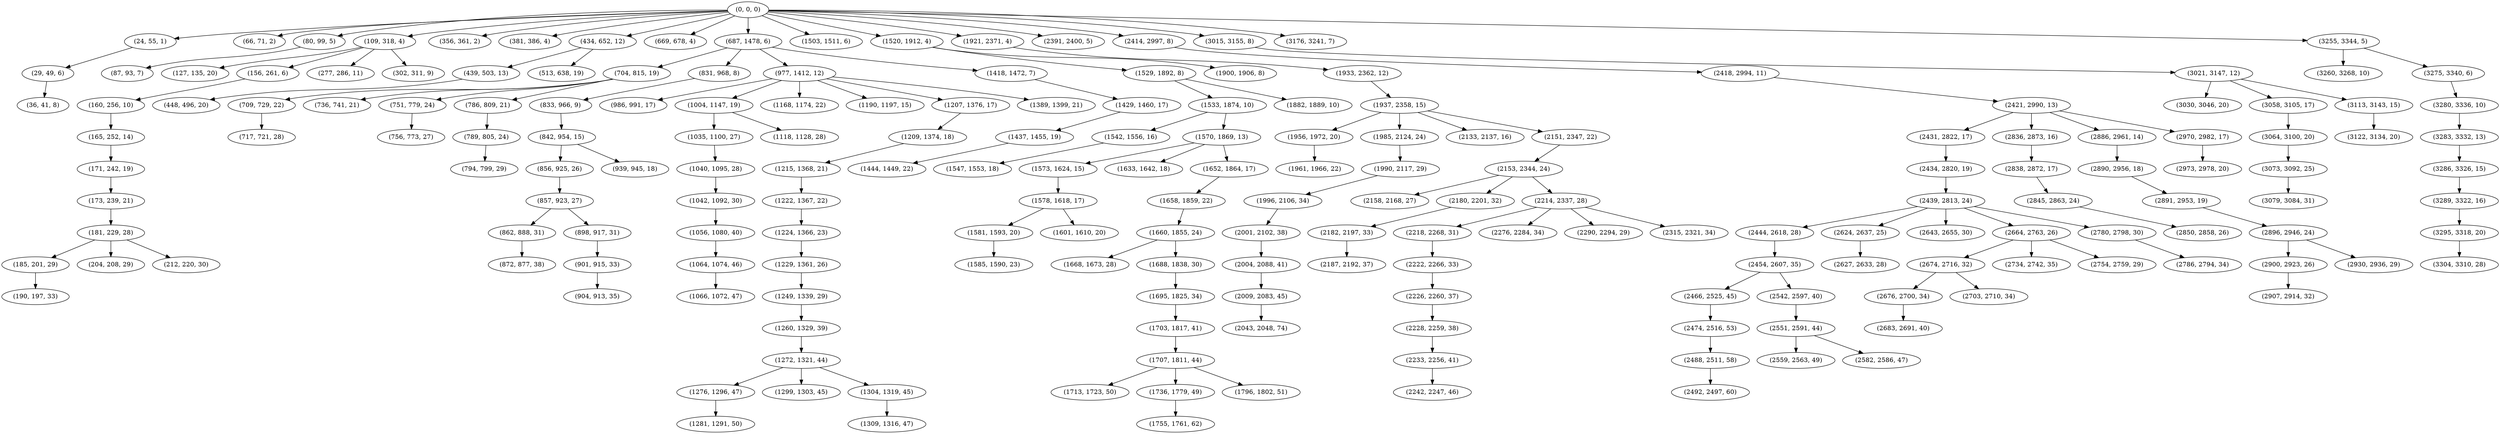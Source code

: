 digraph tree {
    "(0, 0, 0)";
    "(24, 55, 1)";
    "(29, 49, 6)";
    "(36, 41, 8)";
    "(66, 71, 2)";
    "(80, 99, 5)";
    "(87, 93, 7)";
    "(109, 318, 4)";
    "(127, 135, 20)";
    "(156, 261, 6)";
    "(160, 256, 10)";
    "(165, 252, 14)";
    "(171, 242, 19)";
    "(173, 239, 21)";
    "(181, 229, 28)";
    "(185, 201, 29)";
    "(190, 197, 33)";
    "(204, 208, 29)";
    "(212, 220, 30)";
    "(277, 286, 11)";
    "(302, 311, 9)";
    "(356, 361, 2)";
    "(381, 386, 4)";
    "(434, 652, 12)";
    "(439, 503, 13)";
    "(448, 496, 20)";
    "(513, 638, 19)";
    "(669, 678, 4)";
    "(687, 1478, 6)";
    "(704, 815, 19)";
    "(709, 729, 22)";
    "(717, 721, 28)";
    "(736, 741, 21)";
    "(751, 779, 24)";
    "(756, 773, 27)";
    "(786, 809, 21)";
    "(789, 805, 24)";
    "(794, 799, 29)";
    "(831, 968, 8)";
    "(833, 966, 9)";
    "(842, 954, 15)";
    "(856, 925, 26)";
    "(857, 923, 27)";
    "(862, 888, 31)";
    "(872, 877, 38)";
    "(898, 917, 31)";
    "(901, 915, 33)";
    "(904, 913, 35)";
    "(939, 945, 18)";
    "(977, 1412, 12)";
    "(986, 991, 17)";
    "(1004, 1147, 19)";
    "(1035, 1100, 27)";
    "(1040, 1095, 28)";
    "(1042, 1092, 30)";
    "(1056, 1080, 40)";
    "(1064, 1074, 46)";
    "(1066, 1072, 47)";
    "(1118, 1128, 28)";
    "(1168, 1174, 22)";
    "(1190, 1197, 15)";
    "(1207, 1376, 17)";
    "(1209, 1374, 18)";
    "(1215, 1368, 21)";
    "(1222, 1367, 22)";
    "(1224, 1366, 23)";
    "(1229, 1361, 26)";
    "(1249, 1339, 29)";
    "(1260, 1329, 39)";
    "(1272, 1321, 44)";
    "(1276, 1296, 47)";
    "(1281, 1291, 50)";
    "(1299, 1303, 45)";
    "(1304, 1319, 45)";
    "(1309, 1316, 47)";
    "(1389, 1399, 21)";
    "(1418, 1472, 7)";
    "(1429, 1460, 17)";
    "(1437, 1455, 19)";
    "(1444, 1449, 22)";
    "(1503, 1511, 6)";
    "(1520, 1912, 4)";
    "(1529, 1892, 8)";
    "(1533, 1874, 10)";
    "(1542, 1556, 16)";
    "(1547, 1553, 18)";
    "(1570, 1869, 13)";
    "(1573, 1624, 15)";
    "(1578, 1618, 17)";
    "(1581, 1593, 20)";
    "(1585, 1590, 23)";
    "(1601, 1610, 20)";
    "(1633, 1642, 18)";
    "(1652, 1864, 17)";
    "(1658, 1859, 22)";
    "(1660, 1855, 24)";
    "(1668, 1673, 28)";
    "(1688, 1838, 30)";
    "(1695, 1825, 34)";
    "(1703, 1817, 41)";
    "(1707, 1811, 44)";
    "(1713, 1723, 50)";
    "(1736, 1779, 49)";
    "(1755, 1761, 62)";
    "(1796, 1802, 51)";
    "(1882, 1889, 10)";
    "(1900, 1906, 8)";
    "(1921, 2371, 4)";
    "(1933, 2362, 12)";
    "(1937, 2358, 15)";
    "(1956, 1972, 20)";
    "(1961, 1966, 22)";
    "(1985, 2124, 24)";
    "(1990, 2117, 29)";
    "(1996, 2106, 34)";
    "(2001, 2102, 38)";
    "(2004, 2088, 41)";
    "(2009, 2083, 45)";
    "(2043, 2048, 74)";
    "(2133, 2137, 16)";
    "(2151, 2347, 22)";
    "(2153, 2344, 24)";
    "(2158, 2168, 27)";
    "(2180, 2201, 32)";
    "(2182, 2197, 33)";
    "(2187, 2192, 37)";
    "(2214, 2337, 28)";
    "(2218, 2268, 31)";
    "(2222, 2266, 33)";
    "(2226, 2260, 37)";
    "(2228, 2259, 38)";
    "(2233, 2256, 41)";
    "(2242, 2247, 46)";
    "(2276, 2284, 34)";
    "(2290, 2294, 29)";
    "(2315, 2321, 34)";
    "(2391, 2400, 5)";
    "(2414, 2997, 8)";
    "(2418, 2994, 11)";
    "(2421, 2990, 13)";
    "(2431, 2822, 17)";
    "(2434, 2820, 19)";
    "(2439, 2813, 24)";
    "(2444, 2618, 28)";
    "(2454, 2607, 35)";
    "(2466, 2525, 45)";
    "(2474, 2516, 53)";
    "(2488, 2511, 58)";
    "(2492, 2497, 60)";
    "(2542, 2597, 40)";
    "(2551, 2591, 44)";
    "(2559, 2563, 49)";
    "(2582, 2586, 47)";
    "(2624, 2637, 25)";
    "(2627, 2633, 28)";
    "(2643, 2655, 30)";
    "(2664, 2763, 26)";
    "(2674, 2716, 32)";
    "(2676, 2700, 34)";
    "(2683, 2691, 40)";
    "(2703, 2710, 34)";
    "(2734, 2742, 35)";
    "(2754, 2759, 29)";
    "(2780, 2798, 30)";
    "(2786, 2794, 34)";
    "(2836, 2873, 16)";
    "(2838, 2872, 17)";
    "(2845, 2863, 24)";
    "(2850, 2858, 26)";
    "(2886, 2961, 14)";
    "(2890, 2956, 18)";
    "(2891, 2953, 19)";
    "(2896, 2946, 24)";
    "(2900, 2923, 26)";
    "(2907, 2914, 32)";
    "(2930, 2936, 29)";
    "(2970, 2982, 17)";
    "(2973, 2978, 20)";
    "(3015, 3155, 8)";
    "(3021, 3147, 12)";
    "(3030, 3046, 20)";
    "(3058, 3105, 17)";
    "(3064, 3100, 20)";
    "(3073, 3092, 25)";
    "(3079, 3084, 31)";
    "(3113, 3143, 15)";
    "(3122, 3134, 20)";
    "(3176, 3241, 7)";
    "(3255, 3344, 5)";
    "(3260, 3268, 10)";
    "(3275, 3340, 6)";
    "(3280, 3336, 10)";
    "(3283, 3332, 13)";
    "(3286, 3326, 15)";
    "(3289, 3322, 16)";
    "(3295, 3318, 20)";
    "(3304, 3310, 28)";
    "(0, 0, 0)" -> "(24, 55, 1)";
    "(0, 0, 0)" -> "(66, 71, 2)";
    "(0, 0, 0)" -> "(80, 99, 5)";
    "(0, 0, 0)" -> "(109, 318, 4)";
    "(0, 0, 0)" -> "(356, 361, 2)";
    "(0, 0, 0)" -> "(381, 386, 4)";
    "(0, 0, 0)" -> "(434, 652, 12)";
    "(0, 0, 0)" -> "(669, 678, 4)";
    "(0, 0, 0)" -> "(687, 1478, 6)";
    "(0, 0, 0)" -> "(1503, 1511, 6)";
    "(0, 0, 0)" -> "(1520, 1912, 4)";
    "(0, 0, 0)" -> "(1921, 2371, 4)";
    "(0, 0, 0)" -> "(2391, 2400, 5)";
    "(0, 0, 0)" -> "(2414, 2997, 8)";
    "(0, 0, 0)" -> "(3015, 3155, 8)";
    "(0, 0, 0)" -> "(3176, 3241, 7)";
    "(0, 0, 0)" -> "(3255, 3344, 5)";
    "(24, 55, 1)" -> "(29, 49, 6)";
    "(29, 49, 6)" -> "(36, 41, 8)";
    "(80, 99, 5)" -> "(87, 93, 7)";
    "(109, 318, 4)" -> "(127, 135, 20)";
    "(109, 318, 4)" -> "(156, 261, 6)";
    "(109, 318, 4)" -> "(277, 286, 11)";
    "(109, 318, 4)" -> "(302, 311, 9)";
    "(156, 261, 6)" -> "(160, 256, 10)";
    "(160, 256, 10)" -> "(165, 252, 14)";
    "(165, 252, 14)" -> "(171, 242, 19)";
    "(171, 242, 19)" -> "(173, 239, 21)";
    "(173, 239, 21)" -> "(181, 229, 28)";
    "(181, 229, 28)" -> "(185, 201, 29)";
    "(181, 229, 28)" -> "(204, 208, 29)";
    "(181, 229, 28)" -> "(212, 220, 30)";
    "(185, 201, 29)" -> "(190, 197, 33)";
    "(434, 652, 12)" -> "(439, 503, 13)";
    "(434, 652, 12)" -> "(513, 638, 19)";
    "(439, 503, 13)" -> "(448, 496, 20)";
    "(687, 1478, 6)" -> "(704, 815, 19)";
    "(687, 1478, 6)" -> "(831, 968, 8)";
    "(687, 1478, 6)" -> "(977, 1412, 12)";
    "(687, 1478, 6)" -> "(1418, 1472, 7)";
    "(704, 815, 19)" -> "(709, 729, 22)";
    "(704, 815, 19)" -> "(736, 741, 21)";
    "(704, 815, 19)" -> "(751, 779, 24)";
    "(704, 815, 19)" -> "(786, 809, 21)";
    "(709, 729, 22)" -> "(717, 721, 28)";
    "(751, 779, 24)" -> "(756, 773, 27)";
    "(786, 809, 21)" -> "(789, 805, 24)";
    "(789, 805, 24)" -> "(794, 799, 29)";
    "(831, 968, 8)" -> "(833, 966, 9)";
    "(833, 966, 9)" -> "(842, 954, 15)";
    "(842, 954, 15)" -> "(856, 925, 26)";
    "(842, 954, 15)" -> "(939, 945, 18)";
    "(856, 925, 26)" -> "(857, 923, 27)";
    "(857, 923, 27)" -> "(862, 888, 31)";
    "(857, 923, 27)" -> "(898, 917, 31)";
    "(862, 888, 31)" -> "(872, 877, 38)";
    "(898, 917, 31)" -> "(901, 915, 33)";
    "(901, 915, 33)" -> "(904, 913, 35)";
    "(977, 1412, 12)" -> "(986, 991, 17)";
    "(977, 1412, 12)" -> "(1004, 1147, 19)";
    "(977, 1412, 12)" -> "(1168, 1174, 22)";
    "(977, 1412, 12)" -> "(1190, 1197, 15)";
    "(977, 1412, 12)" -> "(1207, 1376, 17)";
    "(977, 1412, 12)" -> "(1389, 1399, 21)";
    "(1004, 1147, 19)" -> "(1035, 1100, 27)";
    "(1004, 1147, 19)" -> "(1118, 1128, 28)";
    "(1035, 1100, 27)" -> "(1040, 1095, 28)";
    "(1040, 1095, 28)" -> "(1042, 1092, 30)";
    "(1042, 1092, 30)" -> "(1056, 1080, 40)";
    "(1056, 1080, 40)" -> "(1064, 1074, 46)";
    "(1064, 1074, 46)" -> "(1066, 1072, 47)";
    "(1207, 1376, 17)" -> "(1209, 1374, 18)";
    "(1209, 1374, 18)" -> "(1215, 1368, 21)";
    "(1215, 1368, 21)" -> "(1222, 1367, 22)";
    "(1222, 1367, 22)" -> "(1224, 1366, 23)";
    "(1224, 1366, 23)" -> "(1229, 1361, 26)";
    "(1229, 1361, 26)" -> "(1249, 1339, 29)";
    "(1249, 1339, 29)" -> "(1260, 1329, 39)";
    "(1260, 1329, 39)" -> "(1272, 1321, 44)";
    "(1272, 1321, 44)" -> "(1276, 1296, 47)";
    "(1272, 1321, 44)" -> "(1299, 1303, 45)";
    "(1272, 1321, 44)" -> "(1304, 1319, 45)";
    "(1276, 1296, 47)" -> "(1281, 1291, 50)";
    "(1304, 1319, 45)" -> "(1309, 1316, 47)";
    "(1418, 1472, 7)" -> "(1429, 1460, 17)";
    "(1429, 1460, 17)" -> "(1437, 1455, 19)";
    "(1437, 1455, 19)" -> "(1444, 1449, 22)";
    "(1520, 1912, 4)" -> "(1529, 1892, 8)";
    "(1520, 1912, 4)" -> "(1900, 1906, 8)";
    "(1529, 1892, 8)" -> "(1533, 1874, 10)";
    "(1529, 1892, 8)" -> "(1882, 1889, 10)";
    "(1533, 1874, 10)" -> "(1542, 1556, 16)";
    "(1533, 1874, 10)" -> "(1570, 1869, 13)";
    "(1542, 1556, 16)" -> "(1547, 1553, 18)";
    "(1570, 1869, 13)" -> "(1573, 1624, 15)";
    "(1570, 1869, 13)" -> "(1633, 1642, 18)";
    "(1570, 1869, 13)" -> "(1652, 1864, 17)";
    "(1573, 1624, 15)" -> "(1578, 1618, 17)";
    "(1578, 1618, 17)" -> "(1581, 1593, 20)";
    "(1578, 1618, 17)" -> "(1601, 1610, 20)";
    "(1581, 1593, 20)" -> "(1585, 1590, 23)";
    "(1652, 1864, 17)" -> "(1658, 1859, 22)";
    "(1658, 1859, 22)" -> "(1660, 1855, 24)";
    "(1660, 1855, 24)" -> "(1668, 1673, 28)";
    "(1660, 1855, 24)" -> "(1688, 1838, 30)";
    "(1688, 1838, 30)" -> "(1695, 1825, 34)";
    "(1695, 1825, 34)" -> "(1703, 1817, 41)";
    "(1703, 1817, 41)" -> "(1707, 1811, 44)";
    "(1707, 1811, 44)" -> "(1713, 1723, 50)";
    "(1707, 1811, 44)" -> "(1736, 1779, 49)";
    "(1707, 1811, 44)" -> "(1796, 1802, 51)";
    "(1736, 1779, 49)" -> "(1755, 1761, 62)";
    "(1921, 2371, 4)" -> "(1933, 2362, 12)";
    "(1933, 2362, 12)" -> "(1937, 2358, 15)";
    "(1937, 2358, 15)" -> "(1956, 1972, 20)";
    "(1937, 2358, 15)" -> "(1985, 2124, 24)";
    "(1937, 2358, 15)" -> "(2133, 2137, 16)";
    "(1937, 2358, 15)" -> "(2151, 2347, 22)";
    "(1956, 1972, 20)" -> "(1961, 1966, 22)";
    "(1985, 2124, 24)" -> "(1990, 2117, 29)";
    "(1990, 2117, 29)" -> "(1996, 2106, 34)";
    "(1996, 2106, 34)" -> "(2001, 2102, 38)";
    "(2001, 2102, 38)" -> "(2004, 2088, 41)";
    "(2004, 2088, 41)" -> "(2009, 2083, 45)";
    "(2009, 2083, 45)" -> "(2043, 2048, 74)";
    "(2151, 2347, 22)" -> "(2153, 2344, 24)";
    "(2153, 2344, 24)" -> "(2158, 2168, 27)";
    "(2153, 2344, 24)" -> "(2180, 2201, 32)";
    "(2153, 2344, 24)" -> "(2214, 2337, 28)";
    "(2180, 2201, 32)" -> "(2182, 2197, 33)";
    "(2182, 2197, 33)" -> "(2187, 2192, 37)";
    "(2214, 2337, 28)" -> "(2218, 2268, 31)";
    "(2214, 2337, 28)" -> "(2276, 2284, 34)";
    "(2214, 2337, 28)" -> "(2290, 2294, 29)";
    "(2214, 2337, 28)" -> "(2315, 2321, 34)";
    "(2218, 2268, 31)" -> "(2222, 2266, 33)";
    "(2222, 2266, 33)" -> "(2226, 2260, 37)";
    "(2226, 2260, 37)" -> "(2228, 2259, 38)";
    "(2228, 2259, 38)" -> "(2233, 2256, 41)";
    "(2233, 2256, 41)" -> "(2242, 2247, 46)";
    "(2414, 2997, 8)" -> "(2418, 2994, 11)";
    "(2418, 2994, 11)" -> "(2421, 2990, 13)";
    "(2421, 2990, 13)" -> "(2431, 2822, 17)";
    "(2421, 2990, 13)" -> "(2836, 2873, 16)";
    "(2421, 2990, 13)" -> "(2886, 2961, 14)";
    "(2421, 2990, 13)" -> "(2970, 2982, 17)";
    "(2431, 2822, 17)" -> "(2434, 2820, 19)";
    "(2434, 2820, 19)" -> "(2439, 2813, 24)";
    "(2439, 2813, 24)" -> "(2444, 2618, 28)";
    "(2439, 2813, 24)" -> "(2624, 2637, 25)";
    "(2439, 2813, 24)" -> "(2643, 2655, 30)";
    "(2439, 2813, 24)" -> "(2664, 2763, 26)";
    "(2439, 2813, 24)" -> "(2780, 2798, 30)";
    "(2444, 2618, 28)" -> "(2454, 2607, 35)";
    "(2454, 2607, 35)" -> "(2466, 2525, 45)";
    "(2454, 2607, 35)" -> "(2542, 2597, 40)";
    "(2466, 2525, 45)" -> "(2474, 2516, 53)";
    "(2474, 2516, 53)" -> "(2488, 2511, 58)";
    "(2488, 2511, 58)" -> "(2492, 2497, 60)";
    "(2542, 2597, 40)" -> "(2551, 2591, 44)";
    "(2551, 2591, 44)" -> "(2559, 2563, 49)";
    "(2551, 2591, 44)" -> "(2582, 2586, 47)";
    "(2624, 2637, 25)" -> "(2627, 2633, 28)";
    "(2664, 2763, 26)" -> "(2674, 2716, 32)";
    "(2664, 2763, 26)" -> "(2734, 2742, 35)";
    "(2664, 2763, 26)" -> "(2754, 2759, 29)";
    "(2674, 2716, 32)" -> "(2676, 2700, 34)";
    "(2674, 2716, 32)" -> "(2703, 2710, 34)";
    "(2676, 2700, 34)" -> "(2683, 2691, 40)";
    "(2780, 2798, 30)" -> "(2786, 2794, 34)";
    "(2836, 2873, 16)" -> "(2838, 2872, 17)";
    "(2838, 2872, 17)" -> "(2845, 2863, 24)";
    "(2845, 2863, 24)" -> "(2850, 2858, 26)";
    "(2886, 2961, 14)" -> "(2890, 2956, 18)";
    "(2890, 2956, 18)" -> "(2891, 2953, 19)";
    "(2891, 2953, 19)" -> "(2896, 2946, 24)";
    "(2896, 2946, 24)" -> "(2900, 2923, 26)";
    "(2896, 2946, 24)" -> "(2930, 2936, 29)";
    "(2900, 2923, 26)" -> "(2907, 2914, 32)";
    "(2970, 2982, 17)" -> "(2973, 2978, 20)";
    "(3015, 3155, 8)" -> "(3021, 3147, 12)";
    "(3021, 3147, 12)" -> "(3030, 3046, 20)";
    "(3021, 3147, 12)" -> "(3058, 3105, 17)";
    "(3021, 3147, 12)" -> "(3113, 3143, 15)";
    "(3058, 3105, 17)" -> "(3064, 3100, 20)";
    "(3064, 3100, 20)" -> "(3073, 3092, 25)";
    "(3073, 3092, 25)" -> "(3079, 3084, 31)";
    "(3113, 3143, 15)" -> "(3122, 3134, 20)";
    "(3255, 3344, 5)" -> "(3260, 3268, 10)";
    "(3255, 3344, 5)" -> "(3275, 3340, 6)";
    "(3275, 3340, 6)" -> "(3280, 3336, 10)";
    "(3280, 3336, 10)" -> "(3283, 3332, 13)";
    "(3283, 3332, 13)" -> "(3286, 3326, 15)";
    "(3286, 3326, 15)" -> "(3289, 3322, 16)";
    "(3289, 3322, 16)" -> "(3295, 3318, 20)";
    "(3295, 3318, 20)" -> "(3304, 3310, 28)";
}
